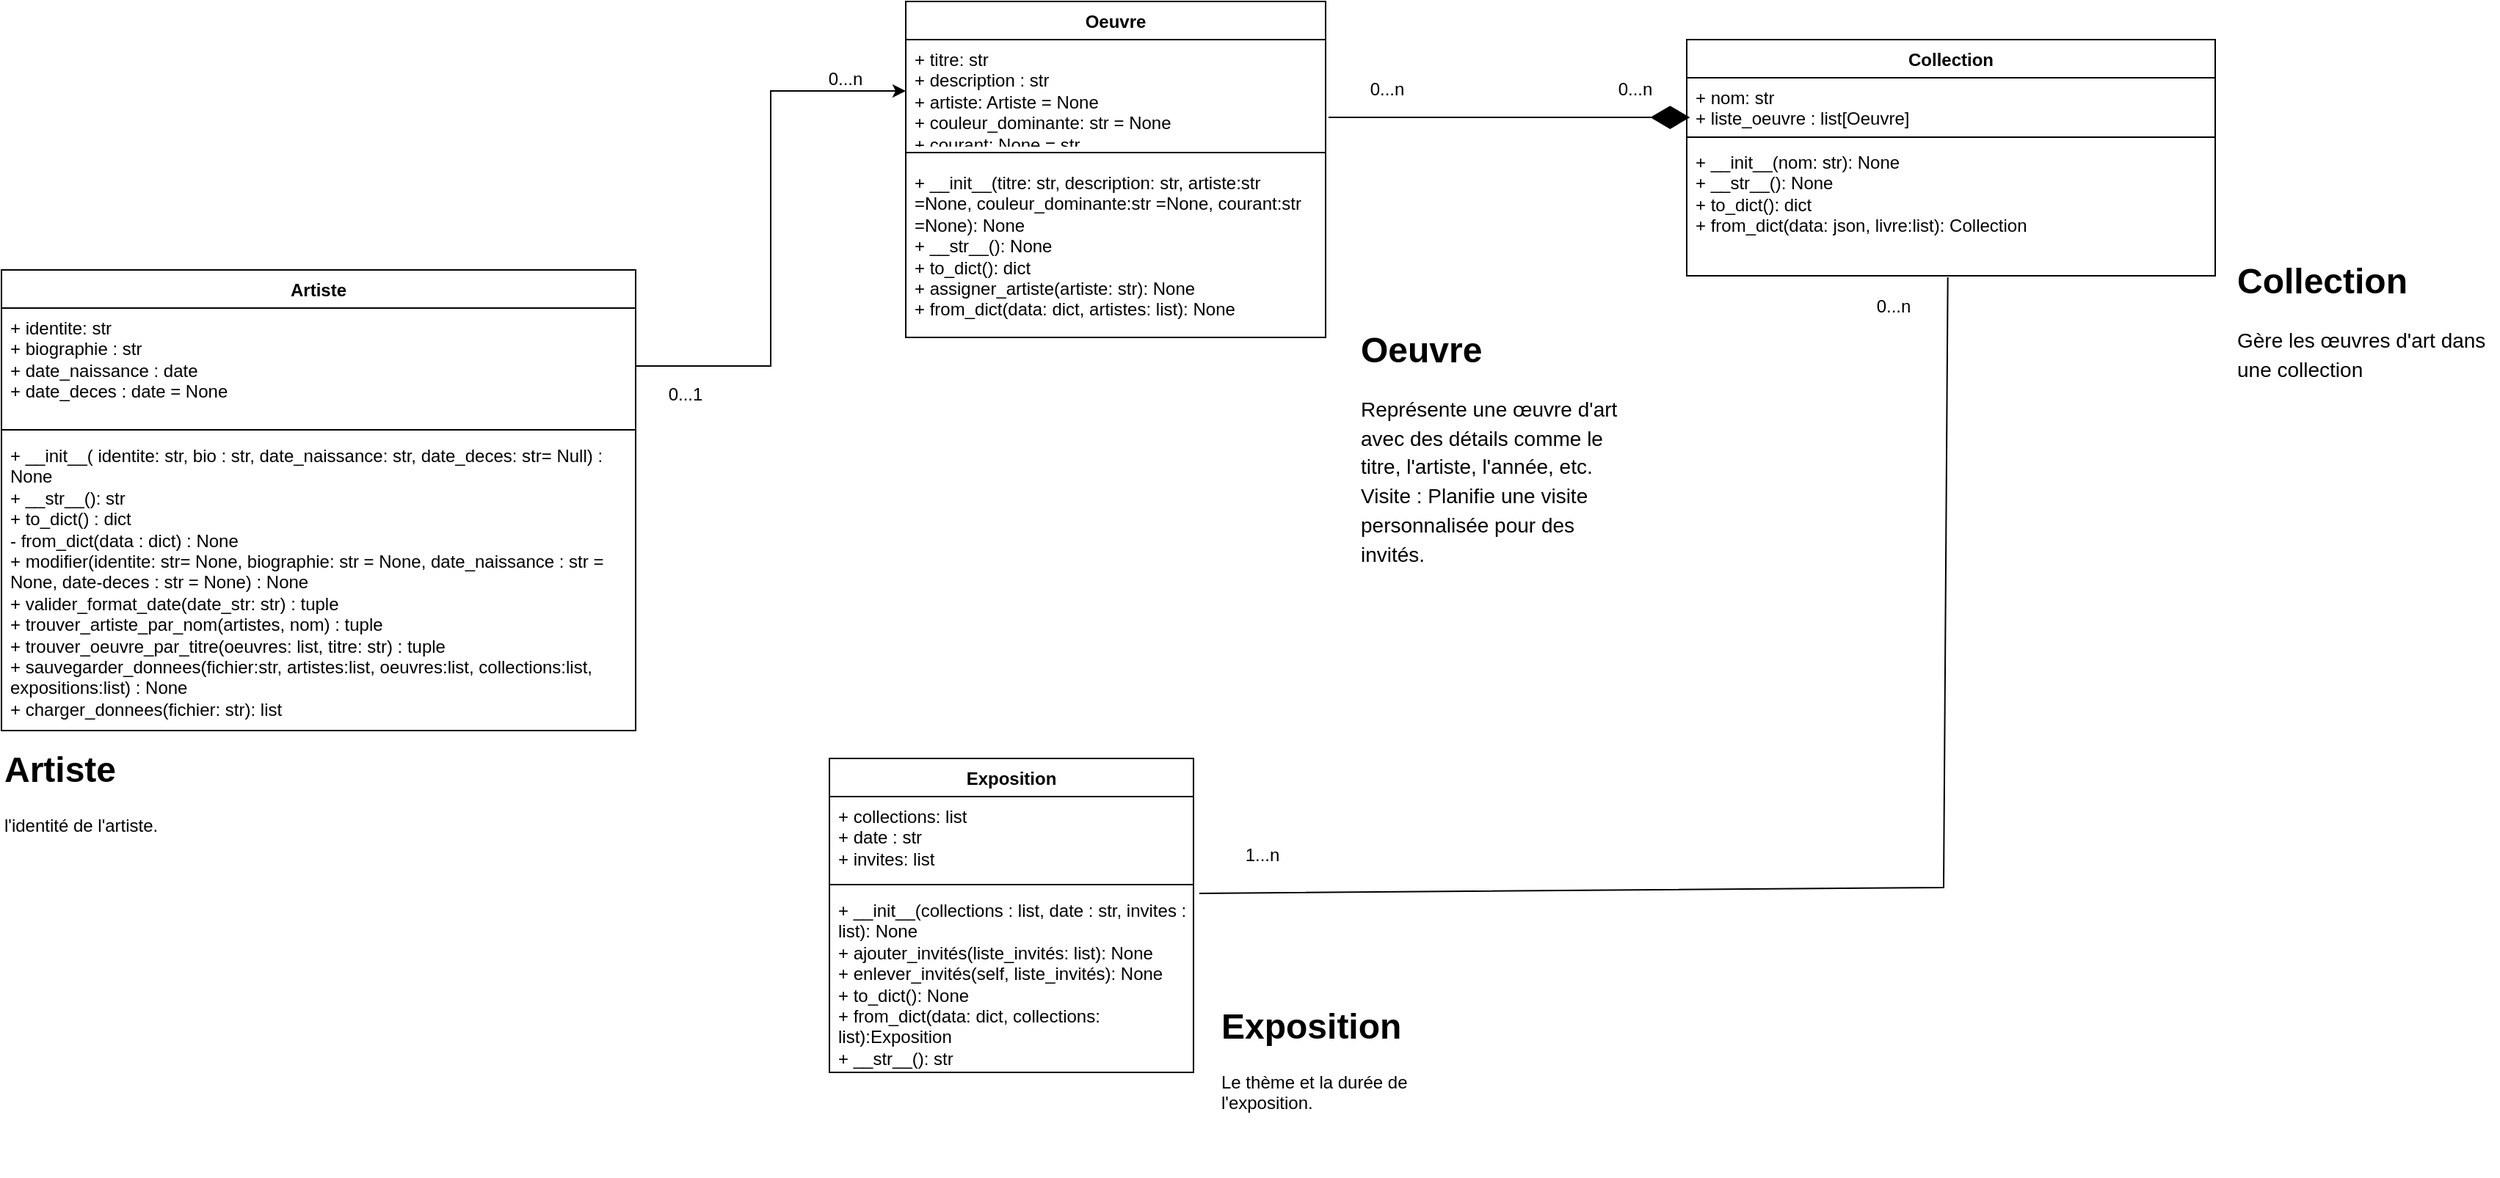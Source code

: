 <mxfile version="24.8.6">
  <diagram id="C5RBs43oDa-KdzZeNtuy" name="Page-1">
    <mxGraphModel dx="2312" dy="908" grid="0" gridSize="10" guides="1" tooltips="1" connect="1" arrows="1" fold="1" page="1" pageScale="1" pageWidth="827" pageHeight="1169" math="0" shadow="0">
      <root>
        <mxCell id="WIyWlLk6GJQsqaUBKTNV-0" />
        <mxCell id="WIyWlLk6GJQsqaUBKTNV-1" parent="WIyWlLk6GJQsqaUBKTNV-0" />
        <mxCell id="evRFQ8Dqrcnhtjwd-w8t-0" value="Oeuvre" style="swimlane;fontStyle=1;align=center;verticalAlign=top;childLayout=stackLayout;horizontal=1;startSize=26;horizontalStack=0;resizeParent=1;resizeParentMax=0;resizeLast=0;collapsible=1;marginBottom=0;whiteSpace=wrap;html=1;" parent="WIyWlLk6GJQsqaUBKTNV-1" vertex="1">
          <mxGeometry x="141" y="24" width="286" height="229" as="geometry" />
        </mxCell>
        <mxCell id="evRFQ8Dqrcnhtjwd-w8t-1" value="&lt;div&gt;&lt;span style=&quot;text-wrap-mode: nowrap;&quot;&gt;+ titre: str&lt;/span&gt;&lt;/div&gt;&lt;div&gt;&lt;span style=&quot;text-wrap-mode: nowrap;&quot;&gt;+ description : str&lt;br&gt;&lt;/span&gt;&lt;/div&gt;&lt;span style=&quot;text-wrap-mode: nowrap;&quot;&gt;+ artiste: Artiste = None&lt;/span&gt;&lt;br style=&quot;padding: 0px; margin: 0px; text-wrap-mode: nowrap;&quot;&gt;&lt;span style=&quot;text-wrap-mode: nowrap;&quot;&gt;+ couleur_dominante: str = None&lt;br&gt;&lt;/span&gt;&lt;div&gt;&lt;span style=&quot;text-wrap-mode: nowrap;&quot;&gt;+ courant: None = str&lt;br&gt;&lt;/span&gt;&lt;/div&gt;&lt;div&gt;&lt;span style=&quot;text-wrap-mode: nowrap;&quot;&gt;&lt;br&gt;&lt;/span&gt;&lt;/div&gt;" style="text;strokeColor=none;fillColor=none;align=left;verticalAlign=top;spacingLeft=4;spacingRight=4;overflow=hidden;rotatable=0;points=[[0,0.5],[1,0.5]];portConstraint=eastwest;whiteSpace=wrap;html=1;" parent="evRFQ8Dqrcnhtjwd-w8t-0" vertex="1">
          <mxGeometry y="26" width="286" height="70" as="geometry" />
        </mxCell>
        <mxCell id="evRFQ8Dqrcnhtjwd-w8t-2" value="" style="line;strokeWidth=1;fillColor=none;align=left;verticalAlign=middle;spacingTop=-1;spacingLeft=3;spacingRight=3;rotatable=0;labelPosition=right;points=[];portConstraint=eastwest;strokeColor=inherit;" parent="evRFQ8Dqrcnhtjwd-w8t-0" vertex="1">
          <mxGeometry y="96" width="286" height="14" as="geometry" />
        </mxCell>
        <mxCell id="evRFQ8Dqrcnhtjwd-w8t-3" value="+ __init__(titre: str, description: str, artiste:str =None, couleur_dominante:str =None, courant:str =None): None&lt;br&gt;&lt;div&gt;+ __str__(): None&lt;/div&gt;&lt;div&gt;+ to_dict(): dict&lt;br&gt;&lt;/div&gt;&lt;div&gt;+ &lt;span style=&quot;background-color: initial;&quot;&gt;assigner_artiste(artiste: str): None&lt;br&gt;&lt;/span&gt;&lt;/div&gt;&lt;div&gt;&lt;span style=&quot;background-color: initial;&quot;&gt;+ from_dict(data: dict, artistes: list): None&lt;br&gt;&lt;/span&gt;&lt;/div&gt;&lt;div&gt;&lt;span style=&quot;background-color: initial;&quot;&gt;&lt;br&gt;&lt;/span&gt;&lt;/div&gt;" style="text;strokeColor=none;fillColor=none;align=left;verticalAlign=top;spacingLeft=4;spacingRight=4;overflow=hidden;rotatable=0;points=[[0,0.5],[1,0.5]];portConstraint=eastwest;whiteSpace=wrap;html=1;" parent="evRFQ8Dqrcnhtjwd-w8t-0" vertex="1">
          <mxGeometry y="110" width="286" height="119" as="geometry" />
        </mxCell>
        <mxCell id="I2Vo8YAyR-l4Du6Dh9Zq-0" value="Artiste" style="swimlane;fontStyle=1;align=center;verticalAlign=top;childLayout=stackLayout;horizontal=1;startSize=26;horizontalStack=0;resizeParent=1;resizeParentMax=0;resizeLast=0;collapsible=1;marginBottom=0;whiteSpace=wrap;html=1;" parent="WIyWlLk6GJQsqaUBKTNV-1" vertex="1">
          <mxGeometry x="-475" y="207" width="432" height="314" as="geometry" />
        </mxCell>
        <mxCell id="I2Vo8YAyR-l4Du6Dh9Zq-1" value="&lt;div&gt;+ identite: str&lt;/div&gt;&lt;div&gt;+ biographie : str&lt;/div&gt;&lt;div&gt;+ date_naissance : date&lt;/div&gt;&lt;div&gt;+ date_deces : date = None&lt;br&gt;&lt;/div&gt;&lt;div&gt;&lt;br&gt;&lt;/div&gt;" style="text;strokeColor=none;fillColor=none;align=left;verticalAlign=top;spacingLeft=4;spacingRight=4;overflow=hidden;rotatable=0;points=[[0,0.5],[1,0.5]];portConstraint=eastwest;whiteSpace=wrap;html=1;" parent="I2Vo8YAyR-l4Du6Dh9Zq-0" vertex="1">
          <mxGeometry y="26" width="432" height="79" as="geometry" />
        </mxCell>
        <mxCell id="I2Vo8YAyR-l4Du6Dh9Zq-2" value="" style="line;strokeWidth=1;fillColor=none;align=left;verticalAlign=middle;spacingTop=-1;spacingLeft=3;spacingRight=3;rotatable=0;labelPosition=right;points=[];portConstraint=eastwest;strokeColor=inherit;" parent="I2Vo8YAyR-l4Du6Dh9Zq-0" vertex="1">
          <mxGeometry y="105" width="432" height="8" as="geometry" />
        </mxCell>
        <mxCell id="I2Vo8YAyR-l4Du6Dh9Zq-3" value="&lt;div&gt;+ __init__( identite: str, bio : str, date_naissance: str, date_deces: str= Null) : None&lt;br&gt;&lt;/div&gt;&lt;div&gt;+ __str__(): str&lt;/div&gt;&lt;div&gt;+ to_dict() : dict&lt;/div&gt;&lt;div&gt;- from_dict(data : dict) : None&lt;/div&gt;&lt;div&gt;+ modifier(identite: str= None, biographie: str = None, date_naissance : str = None, date-deces : str = None) : None&lt;/div&gt;&lt;div&gt;+ valider_format_date(date_str: str) : tuple&lt;/div&gt;&lt;div&gt;+ trouver_artiste_par_nom(artistes, nom) : tuple&lt;/div&gt;&lt;div&gt;+ trouver_oeuvre_par_titre(oeuvres: list, titre: str) : tuple&lt;/div&gt;&lt;div&gt; + sauvegarder_donnees(fichier:str, artistes:list, oeuvres:list, collections:list, expositions:list) : None&lt;/div&gt;&lt;div&gt;+ charger_donnees(fichier: str): list&lt;br&gt;&lt;/div&gt;" style="text;strokeColor=none;fillColor=none;align=left;verticalAlign=top;spacingLeft=4;spacingRight=4;overflow=hidden;rotatable=0;points=[[0,0.5],[1,0.5]];portConstraint=eastwest;whiteSpace=wrap;html=1;" parent="I2Vo8YAyR-l4Du6Dh9Zq-0" vertex="1">
          <mxGeometry y="113" width="432" height="201" as="geometry" />
        </mxCell>
        <mxCell id="evRFQ8Dqrcnhtjwd-w8t-5" value="Collection" style="swimlane;fontStyle=1;align=center;verticalAlign=top;childLayout=stackLayout;horizontal=1;startSize=26;horizontalStack=0;resizeParent=1;resizeParentMax=0;resizeLast=0;collapsible=1;marginBottom=0;whiteSpace=wrap;html=1;" parent="WIyWlLk6GJQsqaUBKTNV-1" vertex="1">
          <mxGeometry x="673" y="50" width="360" height="161" as="geometry" />
        </mxCell>
        <mxCell id="evRFQ8Dqrcnhtjwd-w8t-6" value="+ nom: str&lt;div&gt;&lt;div&gt;+ liste_oeuvre : list[Oeuvre]&lt;/div&gt;&lt;/div&gt;" style="text;strokeColor=none;fillColor=none;align=left;verticalAlign=top;spacingLeft=4;spacingRight=4;overflow=hidden;rotatable=0;points=[[0,0.5],[1,0.5]];portConstraint=eastwest;whiteSpace=wrap;html=1;" parent="evRFQ8Dqrcnhtjwd-w8t-5" vertex="1">
          <mxGeometry y="26" width="360" height="37" as="geometry" />
        </mxCell>
        <mxCell id="evRFQ8Dqrcnhtjwd-w8t-7" value="" style="line;strokeWidth=1;fillColor=none;align=left;verticalAlign=middle;spacingTop=-1;spacingLeft=3;spacingRight=3;rotatable=0;labelPosition=right;points=[];portConstraint=eastwest;strokeColor=inherit;" parent="evRFQ8Dqrcnhtjwd-w8t-5" vertex="1">
          <mxGeometry y="63" width="360" height="7" as="geometry" />
        </mxCell>
        <mxCell id="evRFQ8Dqrcnhtjwd-w8t-8" value="+ __init__(nom: str): None&lt;br&gt;&lt;div&gt;+ __str__(): None&lt;br&gt;&lt;/div&gt;&lt;div&gt;+ to_dict(): dict&lt;br&gt;&lt;/div&gt;&lt;div&gt;+ from_dict(data: json, livre:list): Collection&lt;/div&gt;" style="text;strokeColor=none;fillColor=none;align=left;verticalAlign=top;spacingLeft=4;spacingRight=4;overflow=hidden;rotatable=0;points=[[0,0.5],[1,0.5]];portConstraint=eastwest;whiteSpace=wrap;html=1;" parent="evRFQ8Dqrcnhtjwd-w8t-5" vertex="1">
          <mxGeometry y="70" width="360" height="91" as="geometry" />
        </mxCell>
        <mxCell id="evRFQ8Dqrcnhtjwd-w8t-9" value="" style="endArrow=diamondThin;endFill=1;endSize=24;html=1;rounded=0;entryX=0.006;entryY=0.73;entryDx=0;entryDy=0;entryPerimeter=0;" parent="WIyWlLk6GJQsqaUBKTNV-1" target="evRFQ8Dqrcnhtjwd-w8t-6" edge="1">
          <mxGeometry width="160" relative="1" as="geometry">
            <mxPoint x="429" y="103" as="sourcePoint" />
            <mxPoint x="461" y="102" as="targetPoint" />
          </mxGeometry>
        </mxCell>
        <mxCell id="I2Vo8YAyR-l4Du6Dh9Zq-4" value="Exposition" style="swimlane;fontStyle=1;align=center;verticalAlign=top;childLayout=stackLayout;horizontal=1;startSize=26;horizontalStack=0;resizeParent=1;resizeParentMax=0;resizeLast=0;collapsible=1;marginBottom=0;whiteSpace=wrap;html=1;" parent="WIyWlLk6GJQsqaUBKTNV-1" vertex="1">
          <mxGeometry x="89" y="540" width="248" height="214" as="geometry" />
        </mxCell>
        <mxCell id="I2Vo8YAyR-l4Du6Dh9Zq-5" value="&lt;div&gt;+ collections: list&lt;/div&gt;&lt;div&gt;+ date : str&lt;/div&gt;&lt;div&gt;+ invites: list&lt;/div&gt;" style="text;strokeColor=none;fillColor=none;align=left;verticalAlign=top;spacingLeft=4;spacingRight=4;overflow=hidden;rotatable=0;points=[[0,0.5],[1,0.5]];portConstraint=eastwest;whiteSpace=wrap;html=1;" parent="I2Vo8YAyR-l4Du6Dh9Zq-4" vertex="1">
          <mxGeometry y="26" width="248" height="56" as="geometry" />
        </mxCell>
        <mxCell id="I2Vo8YAyR-l4Du6Dh9Zq-6" value="" style="line;strokeWidth=1;fillColor=none;align=left;verticalAlign=middle;spacingTop=-1;spacingLeft=3;spacingRight=3;rotatable=0;labelPosition=right;points=[];portConstraint=eastwest;strokeColor=inherit;" parent="I2Vo8YAyR-l4Du6Dh9Zq-4" vertex="1">
          <mxGeometry y="82" width="248" height="8" as="geometry" />
        </mxCell>
        <mxCell id="I2Vo8YAyR-l4Du6Dh9Zq-7" value="&lt;div&gt;+ __init__(collections : list, date : str, invites : list): None&lt;/div&gt;&lt;div&gt;+ ajouter_invités(liste_invités: list): None&lt;/div&gt;&lt;div&gt;+ enlever_invités(self, liste_invités): None&lt;br&gt;&lt;/div&gt;&lt;div&gt;+ to_dict(): None&lt;/div&gt;&lt;div&gt;+ from_dict(data: dict, collections: list):Exposition&lt;/div&gt;&lt;div&gt;+ __str__(): str&lt;br&gt;&lt;/div&gt;&lt;div&gt;&lt;br&gt;&lt;/div&gt;" style="text;strokeColor=none;fillColor=none;align=left;verticalAlign=top;spacingLeft=4;spacingRight=4;overflow=hidden;rotatable=0;points=[[0,0.5],[1,0.5]];portConstraint=eastwest;whiteSpace=wrap;html=1;" parent="I2Vo8YAyR-l4Du6Dh9Zq-4" vertex="1">
          <mxGeometry y="90" width="248" height="124" as="geometry" />
        </mxCell>
        <mxCell id="F8SHtybh7W9j-nXOx--l-5" style="edgeStyle=orthogonalEdgeStyle;rounded=0;orthogonalLoop=1;jettySize=auto;html=1;exitX=1;exitY=0.5;exitDx=0;exitDy=0;entryX=0;entryY=0.5;entryDx=0;entryDy=0;" parent="WIyWlLk6GJQsqaUBKTNV-1" source="I2Vo8YAyR-l4Du6Dh9Zq-1" target="evRFQ8Dqrcnhtjwd-w8t-1" edge="1">
          <mxGeometry relative="1" as="geometry" />
        </mxCell>
        <mxCell id="I2Vo8YAyR-l4Du6Dh9Zq-11" value="0...n" style="text;html=1;align=center;verticalAlign=middle;whiteSpace=wrap;rounded=0;" parent="WIyWlLk6GJQsqaUBKTNV-1" vertex="1">
          <mxGeometry x="70" y="62" width="60" height="30" as="geometry" />
        </mxCell>
        <mxCell id="I2Vo8YAyR-l4Du6Dh9Zq-12" value="0&lt;span style=&quot;background-color: initial;&quot;&gt;...1&lt;/span&gt;" style="text;html=1;align=center;verticalAlign=middle;whiteSpace=wrap;rounded=0;" parent="WIyWlLk6GJQsqaUBKTNV-1" vertex="1">
          <mxGeometry x="-39" y="277" width="60" height="30" as="geometry" />
        </mxCell>
        <mxCell id="I2Vo8YAyR-l4Du6Dh9Zq-13" value="0...n" style="text;html=1;align=center;verticalAlign=middle;whiteSpace=wrap;rounded=0;" parent="WIyWlLk6GJQsqaUBKTNV-1" vertex="1">
          <mxGeometry x="608" y="69" width="60" height="30" as="geometry" />
        </mxCell>
        <mxCell id="I2Vo8YAyR-l4Du6Dh9Zq-14" value="0...n" style="text;html=1;align=center;verticalAlign=middle;whiteSpace=wrap;rounded=0;" parent="WIyWlLk6GJQsqaUBKTNV-1" vertex="1">
          <mxGeometry x="439" y="69" width="60" height="30" as="geometry" />
        </mxCell>
        <mxCell id="I2Vo8YAyR-l4Du6Dh9Zq-22" value="&lt;h1 style=&quot;margin-top: 0px;&quot;&gt;Collection&lt;br&gt;&lt;/h1&gt;&lt;p&gt;&lt;span class=&quot;TextRun SCXW251232665 BCX2&quot; lang=&quot;FR-FR&quot; style=&quot;font-size: 10.5pt; font-style: normal; font-variant: normal; text-transform: none; line-height: 19.762px; font-family: &amp;quot;Source Code Pro&amp;quot;, &amp;quot;Source Code Pro_EmbeddedFont&amp;quot;, &amp;quot;Source Code Pro_MSFontService&amp;quot;, sans-serif; font-weight: normal;&quot; data-contrast=&quot;auto&quot;&gt;&lt;span class=&quot;NormalTextRun SCXW251232665 BCX2&quot;&gt;Gère les œuvres d&#39;art dans une collection&lt;/span&gt;&lt;/span&gt;&lt;/p&gt;" style="text;html=1;whiteSpace=wrap;overflow=hidden;rounded=0;" parent="WIyWlLk6GJQsqaUBKTNV-1" vertex="1">
          <mxGeometry x="1046" y="194" width="180" height="120" as="geometry" />
        </mxCell>
        <mxCell id="I2Vo8YAyR-l4Du6Dh9Zq-23" value="&lt;h1 style=&quot;margin-top: 0px;&quot;&gt;Oeuvre&lt;/h1&gt;&lt;p&gt;&lt;span class=&quot;TextRun SCXW255212346 BCX2&quot; lang=&quot;FR-FR&quot; style=&quot;font-size: 10.5pt; font-style: normal; font-variant: normal; text-transform: none; line-height: 19.762px; font-family: &amp;quot;Source Code Pro&amp;quot;, &amp;quot;Source Code Pro_EmbeddedFont&amp;quot;, &amp;quot;Source Code Pro_MSFontService&amp;quot;, sans-serif; font-weight: normal;&quot; data-contrast=&quot;auto&quot;&gt;&lt;span class=&quot;NormalTextRun SCXW255212346 BCX2&quot;&gt;Représente une œuvre d&#39;art avec des détails comme le titre, l&#39;artiste, l&#39;année, etc. Visite : Planifie une visite personnalisée pour des invités.&lt;/span&gt;&lt;/span&gt;&lt;/p&gt;" style="text;html=1;whiteSpace=wrap;overflow=hidden;rounded=0;" parent="WIyWlLk6GJQsqaUBKTNV-1" vertex="1">
          <mxGeometry x="449" y="241" width="180" height="176" as="geometry" />
        </mxCell>
        <mxCell id="I2Vo8YAyR-l4Du6Dh9Zq-25" value="&lt;h1 style=&quot;margin-top: 0px;&quot;&gt;Exposition&lt;br&gt;&lt;/h1&gt;&lt;p&gt;Le thème et la durée de l&#39;exposition.&lt;br&gt;&lt;/p&gt;" style="text;html=1;whiteSpace=wrap;overflow=hidden;rounded=0;" parent="WIyWlLk6GJQsqaUBKTNV-1" vertex="1">
          <mxGeometry x="354" y="702" width="180" height="120" as="geometry" />
        </mxCell>
        <mxCell id="I2Vo8YAyR-l4Du6Dh9Zq-26" value="&lt;h1 style=&quot;margin-top: 0px;&quot;&gt;Artiste&lt;/h1&gt;&lt;p&gt;l&#39;identité de l&#39;artiste.&lt;br&gt;&lt;/p&gt;" style="text;html=1;whiteSpace=wrap;overflow=hidden;rounded=0;" parent="WIyWlLk6GJQsqaUBKTNV-1" vertex="1">
          <mxGeometry x="-475" y="527" width="180" height="120" as="geometry" />
        </mxCell>
        <mxCell id="MWXXyaoJdjHS72x86Rfk-0" value="" style="endArrow=none;html=1;rounded=0;exitX=1.016;exitY=0.016;exitDx=0;exitDy=0;exitPerimeter=0;entryX=0.494;entryY=1.011;entryDx=0;entryDy=0;entryPerimeter=0;" parent="WIyWlLk6GJQsqaUBKTNV-1" source="I2Vo8YAyR-l4Du6Dh9Zq-7" target="evRFQ8Dqrcnhtjwd-w8t-8" edge="1">
          <mxGeometry width="50" height="50" relative="1" as="geometry">
            <mxPoint x="458" y="513" as="sourcePoint" />
            <mxPoint x="729" y="521" as="targetPoint" />
            <Array as="points">
              <mxPoint x="848" y="628" />
            </Array>
          </mxGeometry>
        </mxCell>
        <mxCell id="MWXXyaoJdjHS72x86Rfk-1" value="1...n" style="text;html=1;align=center;verticalAlign=middle;whiteSpace=wrap;rounded=0;" parent="WIyWlLk6GJQsqaUBKTNV-1" vertex="1">
          <mxGeometry x="354" y="591" width="60" height="30" as="geometry" />
        </mxCell>
        <mxCell id="MWXXyaoJdjHS72x86Rfk-2" value="0...n" style="text;html=1;align=center;verticalAlign=middle;whiteSpace=wrap;rounded=0;" parent="WIyWlLk6GJQsqaUBKTNV-1" vertex="1">
          <mxGeometry x="784" y="217" width="60" height="30" as="geometry" />
        </mxCell>
      </root>
    </mxGraphModel>
  </diagram>
</mxfile>
